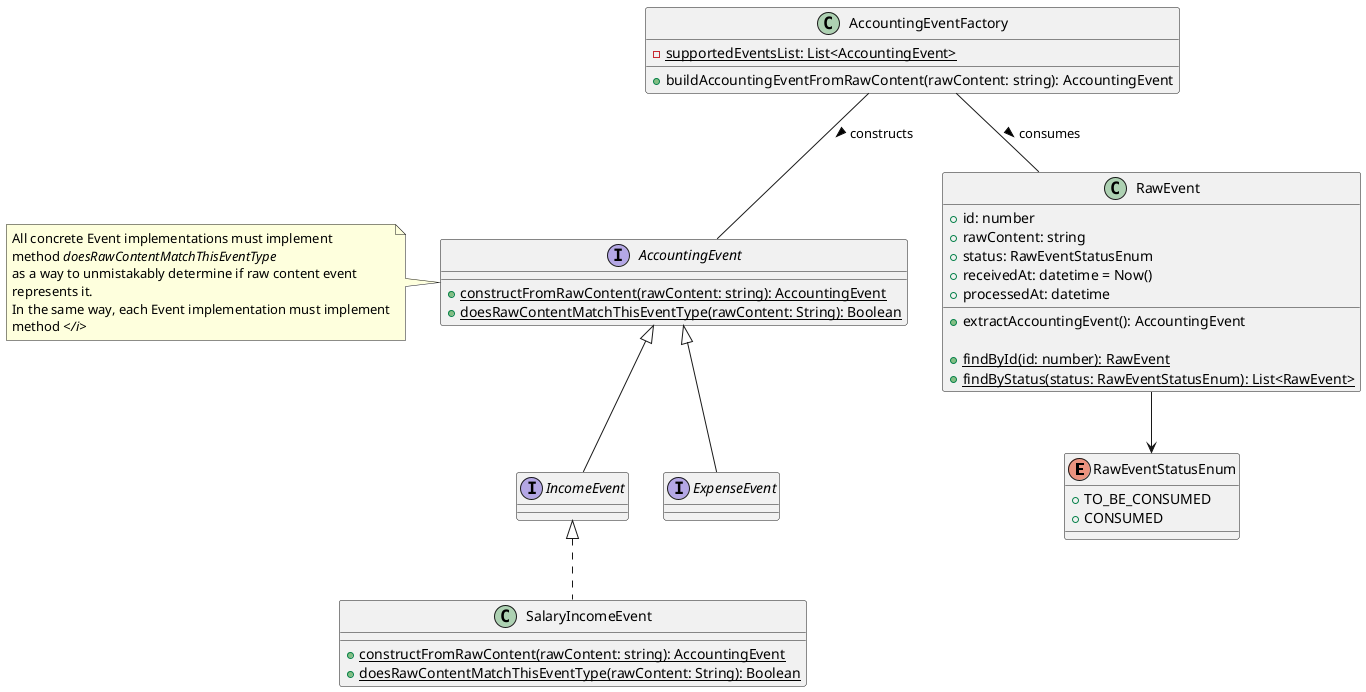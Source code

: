 @startuml
'https://plantuml.com/class-diagram

enum RawEventStatusEnum {
    + TO_BE_CONSUMED
    + CONSUMED
}

class RawEvent {
    + id: number
    + rawContent: string
    + status: RawEventStatusEnum
    + {field} receivedAt: datetime = Now()
    + processedAt: datetime

    + extractAccountingEvent(): AccountingEvent

    + {static} findById(id: number): RawEvent
    + {static} findByStatus(status: RawEventStatusEnum): List<RawEvent>
}

interface AccountingEvent {
    + {static} constructFromRawContent(rawContent: string): AccountingEvent
    + {static} doesRawContentMatchThisEventType(rawContent: String): Boolean
}

interface IncomeEvent extends AccountingEvent

interface ExpenseEvent extends AccountingEvent

class SalaryIncomeEvent implements IncomeEvent {
    + {static} constructFromRawContent(rawContent: string): AccountingEvent
    + {static} doesRawContentMatchThisEventType(rawContent: String): Boolean
}

note left of AccountingEvent
    All concrete Event implementations must implement
    method <i>doesRawContentMatchThisEventType</i>
    as a way to unmistakably determine if raw content event
    represents it.
    In the same way, each Event implementation must implement
    method <i></i>
end note

class AccountingEventFactory {
    - {static} supportedEventsList: List<AccountingEvent>

    + buildAccountingEventFromRawContent(rawContent: string): AccountingEvent
}

RawEvent --> RawEventStatusEnum

AccountingEventFactory -- AccountingEvent : constructs >
AccountingEventFactory -- RawEvent : consumes >

@enduml
